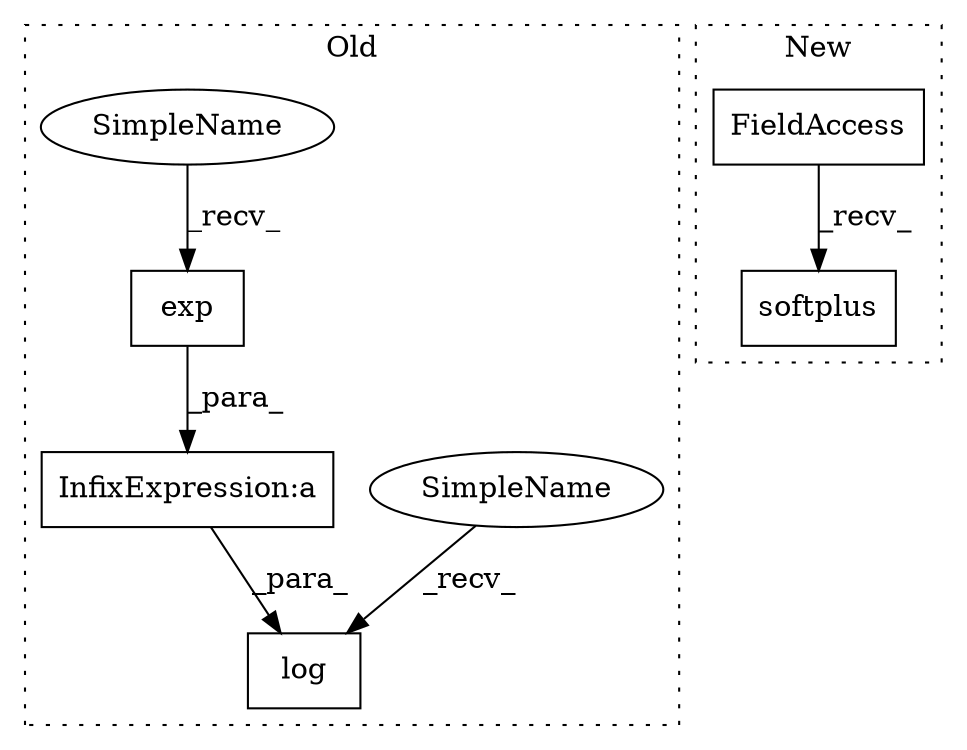 digraph G {
subgraph cluster0 {
1 [label="exp" a="32" s="1200,1208" l="4,1" shape="box"];
4 [label="InfixExpression:a" a="27" s="1209" l="3" shape="box"];
5 [label="log" a="32" s="1184,1216" l="4,1" shape="box"];
6 [label="SimpleName" a="42" s="1173" l="10" shape="ellipse"];
7 [label="SimpleName" a="42" s="1189" l="10" shape="ellipse"];
label = "Old";
style="dotted";
}
subgraph cluster1 {
2 [label="softplus" a="32" s="1515,1528" l="9,1" shape="box"];
3 [label="FieldAccess" a="22" s="1499" l="15" shape="box"];
label = "New";
style="dotted";
}
1 -> 4 [label="_para_"];
3 -> 2 [label="_recv_"];
4 -> 5 [label="_para_"];
6 -> 5 [label="_recv_"];
7 -> 1 [label="_recv_"];
}